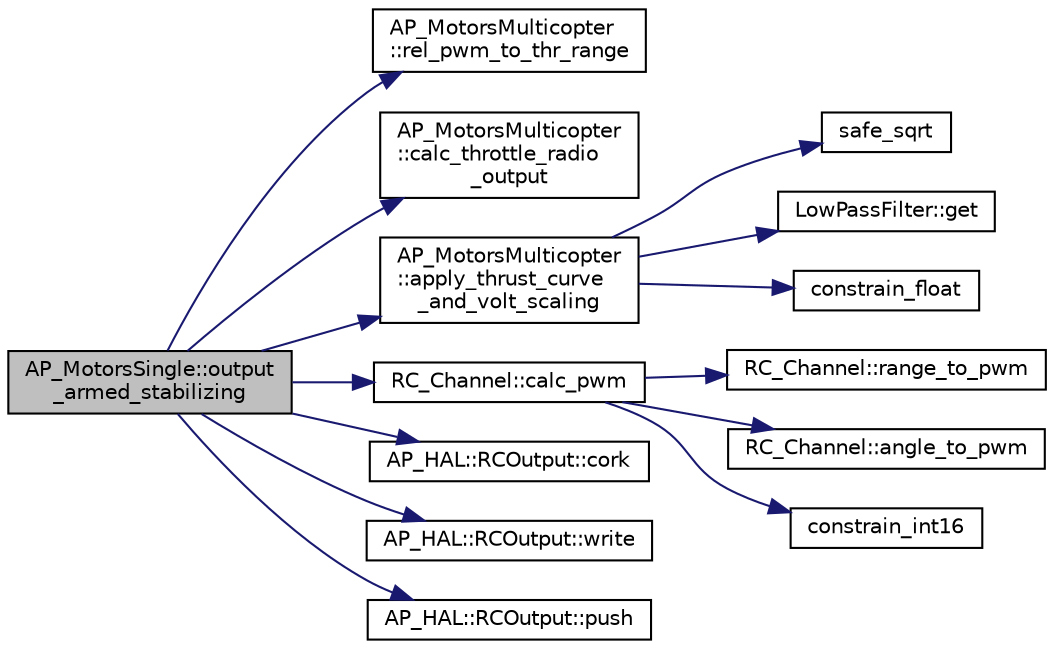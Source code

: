 digraph "AP_MotorsSingle::output_armed_stabilizing"
{
 // INTERACTIVE_SVG=YES
  edge [fontname="Helvetica",fontsize="10",labelfontname="Helvetica",labelfontsize="10"];
  node [fontname="Helvetica",fontsize="10",shape=record];
  rankdir="LR";
  Node1 [label="AP_MotorsSingle::output\l_armed_stabilizing",height=0.2,width=0.4,color="black", fillcolor="grey75", style="filled", fontcolor="black"];
  Node1 -> Node2 [color="midnightblue",fontsize="10",style="solid",fontname="Helvetica"];
  Node2 [label="AP_MotorsMulticopter\l::rel_pwm_to_thr_range",height=0.2,width=0.4,color="black", fillcolor="white", style="filled",URL="$classAP__MotorsMulticopter.html#a9b23425832f45087fe53e4a7be176470"];
  Node1 -> Node3 [color="midnightblue",fontsize="10",style="solid",fontname="Helvetica"];
  Node3 [label="AP_MotorsMulticopter\l::calc_throttle_radio\l_output",height=0.2,width=0.4,color="black", fillcolor="white", style="filled",URL="$classAP__MotorsMulticopter.html#a9537f1b1865eb70f94727baad9ca83b3"];
  Node1 -> Node4 [color="midnightblue",fontsize="10",style="solid",fontname="Helvetica"];
  Node4 [label="AP_MotorsMulticopter\l::apply_thrust_curve\l_and_volt_scaling",height=0.2,width=0.4,color="black", fillcolor="white", style="filled",URL="$classAP__MotorsMulticopter.html#a2e22f00e020646278cca374f5e8da94d"];
  Node4 -> Node5 [color="midnightblue",fontsize="10",style="solid",fontname="Helvetica"];
  Node5 [label="safe_sqrt",height=0.2,width=0.4,color="black", fillcolor="white", style="filled",URL="$AP__Math_8cpp.html#a7b812b7e8008b90ab24bcd9c3b0e8e3b"];
  Node4 -> Node6 [color="midnightblue",fontsize="10",style="solid",fontname="Helvetica"];
  Node6 [label="LowPassFilter::get",height=0.2,width=0.4,color="black", fillcolor="white", style="filled",URL="$classLowPassFilter.html#af4fadecd2b4865888d6262f2fe67f8d1"];
  Node4 -> Node7 [color="midnightblue",fontsize="10",style="solid",fontname="Helvetica"];
  Node7 [label="constrain_float",height=0.2,width=0.4,color="black", fillcolor="white", style="filled",URL="$AP__Math_8h.html#a27149a7dfbb14319088e8332705c0046"];
  Node1 -> Node8 [color="midnightblue",fontsize="10",style="solid",fontname="Helvetica"];
  Node8 [label="RC_Channel::calc_pwm",height=0.2,width=0.4,color="black", fillcolor="white", style="filled",URL="$classRC__Channel.html#a5876259d8fb8c1c475322a236bae7819"];
  Node8 -> Node9 [color="midnightblue",fontsize="10",style="solid",fontname="Helvetica"];
  Node9 [label="RC_Channel::range_to_pwm",height=0.2,width=0.4,color="black", fillcolor="white", style="filled",URL="$classRC__Channel.html#ac50875b55ac524f9d0b2ee50174bd300"];
  Node8 -> Node10 [color="midnightblue",fontsize="10",style="solid",fontname="Helvetica"];
  Node10 [label="RC_Channel::angle_to_pwm",height=0.2,width=0.4,color="black", fillcolor="white", style="filled",URL="$classRC__Channel.html#abcf4a69f7323c85306e8a25b34e929b3"];
  Node8 -> Node11 [color="midnightblue",fontsize="10",style="solid",fontname="Helvetica"];
  Node11 [label="constrain_int16",height=0.2,width=0.4,color="black", fillcolor="white", style="filled",URL="$AP__Math_8h.html#abd026c0672c617e3092c9b3e1fcb847f"];
  Node1 -> Node12 [color="midnightblue",fontsize="10",style="solid",fontname="Helvetica"];
  Node12 [label="AP_HAL::RCOutput::cork",height=0.2,width=0.4,color="black", fillcolor="white", style="filled",URL="$classAP__HAL_1_1RCOutput.html#a92b9159fa90fb41b17a9957eb3d88c6c"];
  Node1 -> Node13 [color="midnightblue",fontsize="10",style="solid",fontname="Helvetica"];
  Node13 [label="AP_HAL::RCOutput::write",height=0.2,width=0.4,color="black", fillcolor="white", style="filled",URL="$classAP__HAL_1_1RCOutput.html#ade509cf82dfb1f6fab3eba0c026c5d60"];
  Node1 -> Node14 [color="midnightblue",fontsize="10",style="solid",fontname="Helvetica"];
  Node14 [label="AP_HAL::RCOutput::push",height=0.2,width=0.4,color="black", fillcolor="white", style="filled",URL="$classAP__HAL_1_1RCOutput.html#af2e03989be1ded757cab18680bc50cba"];
}
